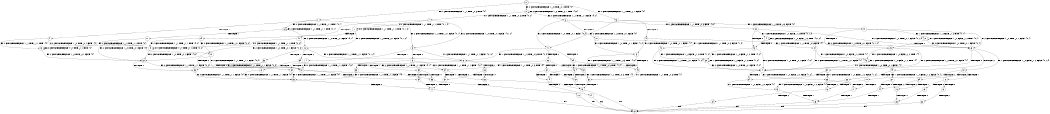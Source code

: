 digraph BCG {
size = "7, 10.5";
center = TRUE;
node [shape = circle];
0 [peripheries = 2];
0 -> 1 [label = "EX !1 !ATOMIC_EXCH_BRANCH (1, +1, TRUE, +0, 3, TRUE) !{0}"];
0 -> 2 [label = "EX !2 !ATOMIC_EXCH_BRANCH (1, +0, TRUE, +0, 1, TRUE) !{0}"];
0 -> 3 [label = "EX !0 !ATOMIC_EXCH_BRANCH (1, +1, TRUE, +1, 1, FALSE) !{0}"];
1 -> 4 [label = "TERMINATE !1"];
1 -> 5 [label = "EX !2 !ATOMIC_EXCH_BRANCH (1, +0, TRUE, +0, 1, FALSE) !{0, 1}"];
1 -> 6 [label = "EX !0 !ATOMIC_EXCH_BRANCH (1, +1, TRUE, +1, 1, TRUE) !{0, 1}"];
2 -> 7 [label = "EX !1 !ATOMIC_EXCH_BRANCH (1, +1, TRUE, +0, 3, TRUE) !{0, 2}"];
2 -> 8 [label = "EX !0 !ATOMIC_EXCH_BRANCH (1, +1, TRUE, +1, 1, FALSE) !{0, 2}"];
2 -> 2 [label = "EX !2 !ATOMIC_EXCH_BRANCH (1, +0, TRUE, +0, 1, TRUE) !{0, 2}"];
3 -> 9 [label = "TERMINATE !0"];
3 -> 10 [label = "EX !1 !ATOMIC_EXCH_BRANCH (1, +1, TRUE, +0, 3, FALSE) !{0}"];
3 -> 11 [label = "EX !2 !ATOMIC_EXCH_BRANCH (1, +0, TRUE, +0, 1, FALSE) !{0}"];
4 -> 12 [label = "EX !2 !ATOMIC_EXCH_BRANCH (1, +0, TRUE, +0, 1, FALSE) !{0}"];
4 -> 13 [label = "EX !0 !ATOMIC_EXCH_BRANCH (1, +1, TRUE, +1, 1, TRUE) !{0}"];
5 -> 14 [label = "TERMINATE !1"];
5 -> 15 [label = "TERMINATE !2"];
5 -> 16 [label = "EX !0 !ATOMIC_EXCH_BRANCH (1, +1, TRUE, +1, 1, FALSE) !{0, 1, 2}"];
6 -> 17 [label = "TERMINATE !1"];
6 -> 18 [label = "EX !2 !ATOMIC_EXCH_BRANCH (1, +0, TRUE, +0, 1, FALSE) !{0, 1}"];
6 -> 6 [label = "EX !0 !ATOMIC_EXCH_BRANCH (1, +1, TRUE, +1, 1, TRUE) !{0, 1}"];
7 -> 19 [label = "TERMINATE !1"];
7 -> 20 [label = "EX !0 !ATOMIC_EXCH_BRANCH (1, +1, TRUE, +1, 1, TRUE) !{0, 1, 2}"];
7 -> 5 [label = "EX !2 !ATOMIC_EXCH_BRANCH (1, +0, TRUE, +0, 1, FALSE) !{0, 1, 2}"];
8 -> 21 [label = "TERMINATE !0"];
8 -> 22 [label = "EX !1 !ATOMIC_EXCH_BRANCH (1, +1, TRUE, +0, 3, FALSE) !{0, 2}"];
8 -> 11 [label = "EX !2 !ATOMIC_EXCH_BRANCH (1, +0, TRUE, +0, 1, FALSE) !{0, 2}"];
9 -> 23 [label = "EX !2 !ATOMIC_EXCH_BRANCH (1, +0, TRUE, +0, 1, FALSE) !{1}"];
9 -> 24 [label = "EX !1 !ATOMIC_EXCH_BRANCH (1, +1, TRUE, +0, 3, FALSE) !{1}"];
10 -> 25 [label = "TERMINATE !0"];
10 -> 26 [label = "EX !2 !ATOMIC_EXCH_BRANCH (1, +0, TRUE, +0, 1, FALSE) !{0, 1}"];
10 -> 27 [label = "EX !1 !ATOMIC_EXCH_BRANCH (1, +0, FALSE, +1, 2, TRUE) !{0, 1}"];
11 -> 28 [label = "TERMINATE !2"];
11 -> 29 [label = "TERMINATE !0"];
11 -> 16 [label = "EX !1 !ATOMIC_EXCH_BRANCH (1, +1, TRUE, +0, 3, TRUE) !{0, 2}"];
12 -> 30 [label = "TERMINATE !2"];
12 -> 31 [label = "EX !0 !ATOMIC_EXCH_BRANCH (1, +1, TRUE, +1, 1, FALSE) !{0, 2}"];
13 -> 32 [label = "EX !2 !ATOMIC_EXCH_BRANCH (1, +0, TRUE, +0, 1, FALSE) !{0}"];
13 -> 13 [label = "EX !0 !ATOMIC_EXCH_BRANCH (1, +1, TRUE, +1, 1, TRUE) !{0}"];
14 -> 30 [label = "TERMINATE !2"];
14 -> 31 [label = "EX !0 !ATOMIC_EXCH_BRANCH (1, +1, TRUE, +1, 1, FALSE) !{0, 2}"];
15 -> 33 [label = "TERMINATE !1"];
15 -> 34 [label = "EX !0 !ATOMIC_EXCH_BRANCH (1, +1, TRUE, +1, 1, FALSE) !{0, 1}"];
16 -> 35 [label = "TERMINATE !1"];
16 -> 36 [label = "TERMINATE !2"];
16 -> 37 [label = "TERMINATE !0"];
17 -> 32 [label = "EX !2 !ATOMIC_EXCH_BRANCH (1, +0, TRUE, +0, 1, FALSE) !{0}"];
17 -> 13 [label = "EX !0 !ATOMIC_EXCH_BRANCH (1, +1, TRUE, +1, 1, TRUE) !{0}"];
18 -> 38 [label = "TERMINATE !1"];
18 -> 39 [label = "TERMINATE !2"];
18 -> 16 [label = "EX !0 !ATOMIC_EXCH_BRANCH (1, +1, TRUE, +1, 1, FALSE) !{0, 1, 2}"];
19 -> 40 [label = "EX !0 !ATOMIC_EXCH_BRANCH (1, +1, TRUE, +1, 1, TRUE) !{0, 2}"];
19 -> 12 [label = "EX !2 !ATOMIC_EXCH_BRANCH (1, +0, TRUE, +0, 1, FALSE) !{0, 2}"];
20 -> 41 [label = "TERMINATE !1"];
20 -> 18 [label = "EX !2 !ATOMIC_EXCH_BRANCH (1, +0, TRUE, +0, 1, FALSE) !{0, 1, 2}"];
20 -> 20 [label = "EX !0 !ATOMIC_EXCH_BRANCH (1, +1, TRUE, +1, 1, TRUE) !{0, 1, 2}"];
21 -> 42 [label = "EX !1 !ATOMIC_EXCH_BRANCH (1, +1, TRUE, +0, 3, FALSE) !{1, 2}"];
21 -> 23 [label = "EX !2 !ATOMIC_EXCH_BRANCH (1, +0, TRUE, +0, 1, FALSE) !{1, 2}"];
22 -> 43 [label = "TERMINATE !0"];
22 -> 26 [label = "EX !2 !ATOMIC_EXCH_BRANCH (1, +0, TRUE, +0, 1, FALSE) !{0, 1, 2}"];
22 -> 44 [label = "EX !1 !ATOMIC_EXCH_BRANCH (1, +0, FALSE, +1, 2, TRUE) !{0, 1, 2}"];
23 -> 45 [label = "TERMINATE !2"];
23 -> 46 [label = "EX !1 !ATOMIC_EXCH_BRANCH (1, +1, TRUE, +0, 3, TRUE) !{1, 2}"];
24 -> 47 [label = "EX !2 !ATOMIC_EXCH_BRANCH (1, +0, TRUE, +0, 1, FALSE) !{1}"];
24 -> 48 [label = "EX !1 !ATOMIC_EXCH_BRANCH (1, +0, FALSE, +1, 2, TRUE) !{1}"];
25 -> 47 [label = "EX !2 !ATOMIC_EXCH_BRANCH (1, +0, TRUE, +0, 1, FALSE) !{1}"];
25 -> 48 [label = "EX !1 !ATOMIC_EXCH_BRANCH (1, +0, FALSE, +1, 2, TRUE) !{1}"];
26 -> 49 [label = "TERMINATE !2"];
26 -> 50 [label = "TERMINATE !0"];
26 -> 51 [label = "EX !1 !ATOMIC_EXCH_BRANCH (1, +0, FALSE, +1, 2, FALSE) !{0, 1, 2}"];
27 -> 25 [label = "TERMINATE !0"];
27 -> 26 [label = "EX !2 !ATOMIC_EXCH_BRANCH (1, +0, TRUE, +0, 1, FALSE) !{0, 1}"];
27 -> 27 [label = "EX !1 !ATOMIC_EXCH_BRANCH (1, +0, FALSE, +1, 2, TRUE) !{0, 1}"];
28 -> 52 [label = "TERMINATE !0"];
28 -> 34 [label = "EX !1 !ATOMIC_EXCH_BRANCH (1, +1, TRUE, +0, 3, TRUE) !{0}"];
29 -> 45 [label = "TERMINATE !2"];
29 -> 46 [label = "EX !1 !ATOMIC_EXCH_BRANCH (1, +1, TRUE, +0, 3, TRUE) !{1, 2}"];
30 -> 53 [label = "EX !0 !ATOMIC_EXCH_BRANCH (1, +1, TRUE, +1, 1, FALSE) !{0}"];
31 -> 54 [label = "TERMINATE !2"];
31 -> 55 [label = "TERMINATE !0"];
32 -> 56 [label = "TERMINATE !2"];
32 -> 31 [label = "EX !0 !ATOMIC_EXCH_BRANCH (1, +1, TRUE, +1, 1, FALSE) !{0, 2}"];
33 -> 53 [label = "EX !0 !ATOMIC_EXCH_BRANCH (1, +1, TRUE, +1, 1, FALSE) !{0}"];
34 -> 57 [label = "TERMINATE !1"];
34 -> 58 [label = "TERMINATE !0"];
35 -> 54 [label = "TERMINATE !2"];
35 -> 55 [label = "TERMINATE !0"];
36 -> 57 [label = "TERMINATE !1"];
36 -> 58 [label = "TERMINATE !0"];
37 -> 59 [label = "TERMINATE !1"];
37 -> 60 [label = "TERMINATE !2"];
38 -> 56 [label = "TERMINATE !2"];
38 -> 31 [label = "EX !0 !ATOMIC_EXCH_BRANCH (1, +1, TRUE, +1, 1, FALSE) !{0, 2}"];
39 -> 61 [label = "TERMINATE !1"];
39 -> 34 [label = "EX !0 !ATOMIC_EXCH_BRANCH (1, +1, TRUE, +1, 1, FALSE) !{0, 1}"];
40 -> 32 [label = "EX !2 !ATOMIC_EXCH_BRANCH (1, +0, TRUE, +0, 1, FALSE) !{0, 2}"];
40 -> 40 [label = "EX !0 !ATOMIC_EXCH_BRANCH (1, +1, TRUE, +1, 1, TRUE) !{0, 2}"];
41 -> 32 [label = "EX !2 !ATOMIC_EXCH_BRANCH (1, +0, TRUE, +0, 1, FALSE) !{0, 2}"];
41 -> 40 [label = "EX !0 !ATOMIC_EXCH_BRANCH (1, +1, TRUE, +1, 1, TRUE) !{0, 2}"];
42 -> 47 [label = "EX !2 !ATOMIC_EXCH_BRANCH (1, +0, TRUE, +0, 1, FALSE) !{1, 2}"];
42 -> 62 [label = "EX !1 !ATOMIC_EXCH_BRANCH (1, +0, FALSE, +1, 2, TRUE) !{1, 2}"];
43 -> 47 [label = "EX !2 !ATOMIC_EXCH_BRANCH (1, +0, TRUE, +0, 1, FALSE) !{1, 2}"];
43 -> 62 [label = "EX !1 !ATOMIC_EXCH_BRANCH (1, +0, FALSE, +1, 2, TRUE) !{1, 2}"];
44 -> 43 [label = "TERMINATE !0"];
44 -> 26 [label = "EX !2 !ATOMIC_EXCH_BRANCH (1, +0, TRUE, +0, 1, FALSE) !{0, 1, 2}"];
44 -> 44 [label = "EX !1 !ATOMIC_EXCH_BRANCH (1, +0, FALSE, +1, 2, TRUE) !{0, 1, 2}"];
45 -> 63 [label = "EX !1 !ATOMIC_EXCH_BRANCH (1, +1, TRUE, +0, 3, TRUE) !{1}"];
46 -> 59 [label = "TERMINATE !1"];
46 -> 60 [label = "TERMINATE !2"];
47 -> 64 [label = "TERMINATE !2"];
47 -> 65 [label = "EX !1 !ATOMIC_EXCH_BRANCH (1, +0, FALSE, +1, 2, FALSE) !{1, 2}"];
48 -> 47 [label = "EX !2 !ATOMIC_EXCH_BRANCH (1, +0, TRUE, +0, 1, FALSE) !{1}"];
48 -> 48 [label = "EX !1 !ATOMIC_EXCH_BRANCH (1, +0, FALSE, +1, 2, TRUE) !{1}"];
49 -> 66 [label = "TERMINATE !0"];
49 -> 67 [label = "EX !1 !ATOMIC_EXCH_BRANCH (1, +0, FALSE, +1, 2, FALSE) !{0, 1}"];
50 -> 64 [label = "TERMINATE !2"];
50 -> 65 [label = "EX !1 !ATOMIC_EXCH_BRANCH (1, +0, FALSE, +1, 2, FALSE) !{1, 2}"];
51 -> 68 [label = "TERMINATE !1"];
51 -> 69 [label = "TERMINATE !2"];
51 -> 70 [label = "TERMINATE !0"];
52 -> 63 [label = "EX !1 !ATOMIC_EXCH_BRANCH (1, +1, TRUE, +0, 3, TRUE) !{1}"];
53 -> 71 [label = "TERMINATE !0"];
54 -> 71 [label = "TERMINATE !0"];
55 -> 72 [label = "TERMINATE !2"];
56 -> 53 [label = "EX !0 !ATOMIC_EXCH_BRANCH (1, +1, TRUE, +1, 1, FALSE) !{0}"];
57 -> 71 [label = "TERMINATE !0"];
58 -> 73 [label = "TERMINATE !1"];
59 -> 74 [label = "TERMINATE !2"];
60 -> 73 [label = "TERMINATE !1"];
61 -> 53 [label = "EX !0 !ATOMIC_EXCH_BRANCH (1, +1, TRUE, +1, 1, FALSE) !{0}"];
62 -> 47 [label = "EX !2 !ATOMIC_EXCH_BRANCH (1, +0, TRUE, +0, 1, FALSE) !{1, 2}"];
62 -> 62 [label = "EX !1 !ATOMIC_EXCH_BRANCH (1, +0, FALSE, +1, 2, TRUE) !{1, 2}"];
63 -> 73 [label = "TERMINATE !1"];
64 -> 75 [label = "EX !1 !ATOMIC_EXCH_BRANCH (1, +0, FALSE, +1, 2, FALSE) !{1}"];
65 -> 76 [label = "TERMINATE !1"];
65 -> 77 [label = "TERMINATE !2"];
66 -> 75 [label = "EX !1 !ATOMIC_EXCH_BRANCH (1, +0, FALSE, +1, 2, FALSE) !{1}"];
67 -> 78 [label = "TERMINATE !1"];
67 -> 79 [label = "TERMINATE !0"];
68 -> 80 [label = "TERMINATE !2"];
68 -> 81 [label = "TERMINATE !0"];
69 -> 78 [label = "TERMINATE !1"];
69 -> 79 [label = "TERMINATE !0"];
70 -> 76 [label = "TERMINATE !1"];
70 -> 77 [label = "TERMINATE !2"];
71 -> 82 [label = "exit"];
72 -> 82 [label = "exit"];
73 -> 82 [label = "exit"];
74 -> 82 [label = "exit"];
75 -> 83 [label = "TERMINATE !1"];
76 -> 84 [label = "TERMINATE !2"];
77 -> 83 [label = "TERMINATE !1"];
78 -> 85 [label = "TERMINATE !0"];
79 -> 83 [label = "TERMINATE !1"];
80 -> 85 [label = "TERMINATE !0"];
81 -> 86 [label = "TERMINATE !2"];
83 -> 82 [label = "exit"];
84 -> 82 [label = "exit"];
85 -> 82 [label = "exit"];
86 -> 82 [label = "exit"];
}
